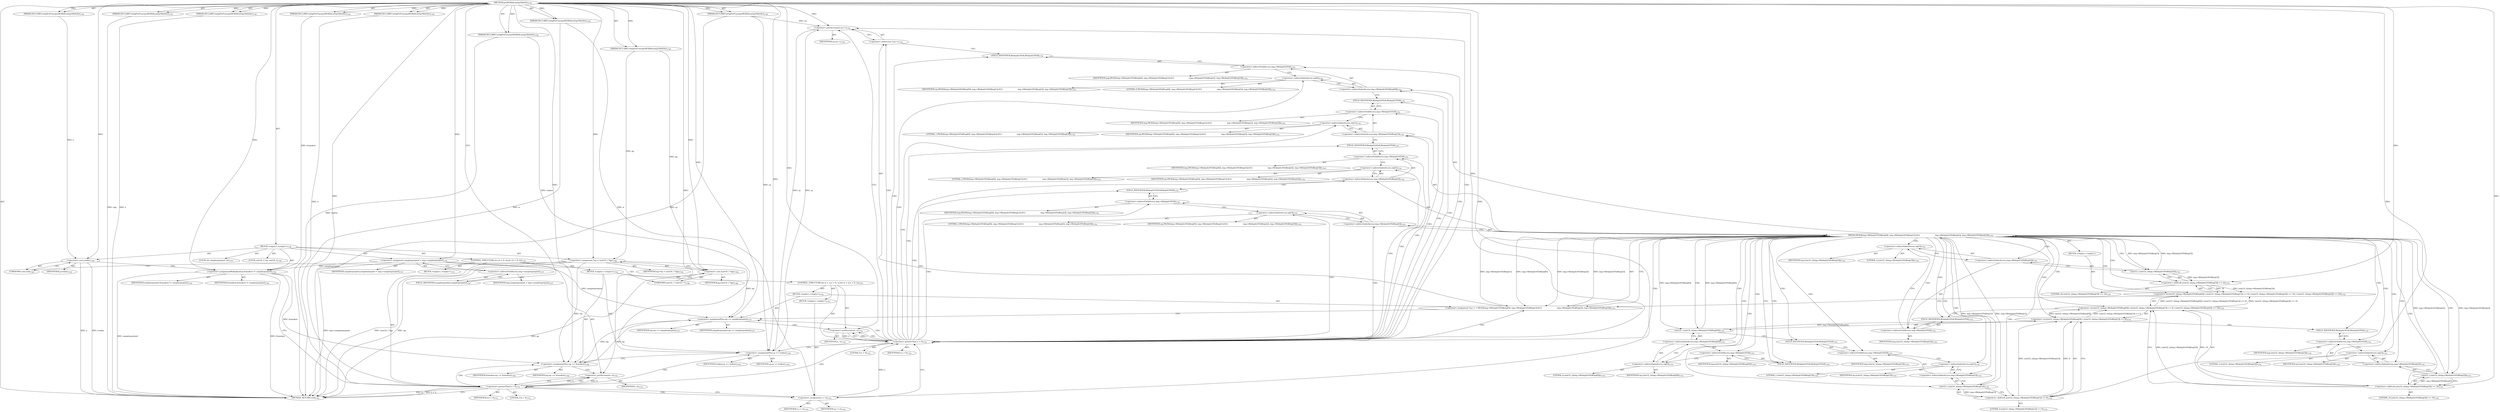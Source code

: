 digraph "putRGBAAcontig16bittile" {  
"51848" [label = <(METHOD,putRGBAAcontig16bittile)<SUB>1745</SUB>> ]
"51849" [label = <(PARAM,DECLAREContigPutFunc(putRGBAAcontig16bittile))<SUB>1745</SUB>> ]
"51850" [label = <(PARAM,DECLAREContigPutFunc(putRGBAAcontig16bittile))<SUB>1745</SUB>> ]
"51851" [label = <(PARAM,DECLAREContigPutFunc(putRGBAAcontig16bittile))<SUB>1745</SUB>> ]
"51852" [label = <(PARAM,DECLAREContigPutFunc(putRGBAAcontig16bittile))<SUB>1745</SUB>> ]
"51853" [label = <(PARAM,DECLAREContigPutFunc(putRGBAAcontig16bittile))<SUB>1745</SUB>> ]
"51854" [label = <(PARAM,DECLAREContigPutFunc(putRGBAAcontig16bittile))<SUB>1745</SUB>> ]
"51855" [label = <(PARAM,DECLAREContigPutFunc(putRGBAAcontig16bittile))<SUB>1745</SUB>> ]
"51856" [label = <(PARAM,DECLAREContigPutFunc(putRGBAAcontig16bittile))<SUB>1745</SUB>> ]
"51857" [label = <(PARAM,DECLAREContigPutFunc(putRGBAAcontig16bittile))<SUB>1745</SUB>> ]
"51858" [label = <(BLOCK,&lt;empty&gt;,&lt;empty&gt;)<SUB>1746</SUB>> ]
"51859" [label = <(LOCAL,int samplesperpixel: int)<SUB>1747</SUB>> ]
"51860" [label = <(&lt;operator&gt;.assignment,samplesperpixel = img-&gt;samplesperpixel)<SUB>1747</SUB>> ]
"51861" [label = <(IDENTIFIER,samplesperpixel,samplesperpixel = img-&gt;samplesperpixel)<SUB>1747</SUB>> ]
"51862" [label = <(&lt;operator&gt;.indirectFieldAccess,img-&gt;samplesperpixel)<SUB>1747</SUB>> ]
"51863" [label = <(IDENTIFIER,img,samplesperpixel = img-&gt;samplesperpixel)<SUB>1747</SUB>> ]
"51864" [label = <(FIELD_IDENTIFIER,samplesperpixel,samplesperpixel)<SUB>1747</SUB>> ]
"51865" [label = <(LOCAL,uint16_t* wp: uint16_t)<SUB>1748</SUB>> ]
"51866" [label = <(&lt;operator&gt;.assignment,*wp = (uint16_t *)pp)<SUB>1748</SUB>> ]
"51867" [label = <(IDENTIFIER,wp,*wp = (uint16_t *)pp)<SUB>1748</SUB>> ]
"51868" [label = <(&lt;operator&gt;.cast,(uint16_t *)pp)<SUB>1748</SUB>> ]
"51869" [label = <(UNKNOWN,uint16_t *,uint16_t *)<SUB>1748</SUB>> ]
"51870" [label = <(IDENTIFIER,pp,(uint16_t *)pp)<SUB>1748</SUB>> ]
"51871" [label = <(&lt;operator&gt;.cast,(void)y)<SUB>1749</SUB>> ]
"51872" [label = <(UNKNOWN,void,void)<SUB>1749</SUB>> ]
"51873" [label = <(IDENTIFIER,y,(void)y)<SUB>1749</SUB>> ]
"51874" [label = <(&lt;operator&gt;.assignmentMultiplication,fromskew *= samplesperpixel)<SUB>1750</SUB>> ]
"51875" [label = <(IDENTIFIER,fromskew,fromskew *= samplesperpixel)<SUB>1750</SUB>> ]
"51876" [label = <(IDENTIFIER,samplesperpixel,fromskew *= samplesperpixel)<SUB>1750</SUB>> ]
"51877" [label = <(CONTROL_STRUCTURE,for (;h &gt; 0;--h),for (;h &gt; 0;--h))<SUB>1751</SUB>> ]
"51878" [label = <(BLOCK,&lt;empty&gt;,&lt;empty&gt;)<SUB>1751</SUB>> ]
"51879" [label = <(&lt;operator&gt;.greaterThan,h &gt; 0)<SUB>1751</SUB>> ]
"51880" [label = <(IDENTIFIER,h,h &gt; 0)<SUB>1751</SUB>> ]
"51881" [label = <(LITERAL,0,h &gt; 0)<SUB>1751</SUB>> ]
"51882" [label = <(&lt;operator&gt;.preDecrement,--h)<SUB>1751</SUB>> ]
"51883" [label = <(IDENTIFIER,h,--h)<SUB>1751</SUB>> ]
"51884" [label = <(BLOCK,&lt;empty&gt;,&lt;empty&gt;)<SUB>1752</SUB>> ]
"51885" [label = <(CONTROL_STRUCTURE,for (x = w;x &gt; 0;--x),for (x = w;x &gt; 0;--x))<SUB>1753</SUB>> ]
"51886" [label = <(BLOCK,&lt;empty&gt;,&lt;empty&gt;)<SUB>1753</SUB>> ]
"51887" [label = <(&lt;operator&gt;.assignment,x = w)<SUB>1753</SUB>> ]
"51888" [label = <(IDENTIFIER,x,x = w)<SUB>1753</SUB>> ]
"51889" [label = <(IDENTIFIER,w,x = w)<SUB>1753</SUB>> ]
"51890" [label = <(&lt;operator&gt;.greaterThan,x &gt; 0)<SUB>1753</SUB>> ]
"51891" [label = <(IDENTIFIER,x,x &gt; 0)<SUB>1753</SUB>> ]
"51892" [label = <(LITERAL,0,x &gt; 0)<SUB>1753</SUB>> ]
"51893" [label = <(&lt;operator&gt;.preDecrement,--x)<SUB>1753</SUB>> ]
"51894" [label = <(IDENTIFIER,x,--x)<SUB>1753</SUB>> ]
"51895" [label = <(BLOCK,&lt;empty&gt;,&lt;empty&gt;)<SUB>1754</SUB>> ]
"51896" [label = <(&lt;operator&gt;.assignment,*cp++ = PACK4(img-&gt;Bitdepth16To8[wp[0]], img-&gt;Bitdepth16To8[wp[1]],\012                          img-&gt;Bitdepth16To8[wp[2]], img-&gt;Bitdepth16To8[wp[3]]))<SUB>1755</SUB>> ]
"51897" [label = <(&lt;operator&gt;.indirection,*cp++)<SUB>1755</SUB>> ]
"51898" [label = <(&lt;operator&gt;.postIncrement,cp++)<SUB>1755</SUB>> ]
"51899" [label = <(IDENTIFIER,cp,cp++)<SUB>1755</SUB>> ]
"51900" [label = <(PACK4,PACK4(img-&gt;Bitdepth16To8[wp[0]], img-&gt;Bitdepth16To8[wp[1]],\012                          img-&gt;Bitdepth16To8[wp[2]], img-&gt;Bitdepth16To8[wp[3]]))<SUB>1755</SUB>> ]
"51901" [label = <(&lt;operator&gt;.indirectIndexAccess,img-&gt;Bitdepth16To8[wp[0]])<SUB>1755</SUB>> ]
"51902" [label = <(&lt;operator&gt;.indirectFieldAccess,img-&gt;Bitdepth16To8)<SUB>1755</SUB>> ]
"51903" [label = <(IDENTIFIER,img,PACK4(img-&gt;Bitdepth16To8[wp[0]], img-&gt;Bitdepth16To8[wp[1]],\012                          img-&gt;Bitdepth16To8[wp[2]], img-&gt;Bitdepth16To8[wp[3]]))<SUB>1755</SUB>> ]
"51904" [label = <(FIELD_IDENTIFIER,Bitdepth16To8,Bitdepth16To8)<SUB>1755</SUB>> ]
"51905" [label = <(&lt;operator&gt;.indirectIndexAccess,wp[0])<SUB>1755</SUB>> ]
"51906" [label = <(IDENTIFIER,wp,PACK4(img-&gt;Bitdepth16To8[wp[0]], img-&gt;Bitdepth16To8[wp[1]],\012                          img-&gt;Bitdepth16To8[wp[2]], img-&gt;Bitdepth16To8[wp[3]]))<SUB>1755</SUB>> ]
"51907" [label = <(LITERAL,0,PACK4(img-&gt;Bitdepth16To8[wp[0]], img-&gt;Bitdepth16To8[wp[1]],\012                          img-&gt;Bitdepth16To8[wp[2]], img-&gt;Bitdepth16To8[wp[3]]))<SUB>1755</SUB>> ]
"51908" [label = <(&lt;operator&gt;.indirectIndexAccess,img-&gt;Bitdepth16To8[wp[1]])<SUB>1755</SUB>> ]
"51909" [label = <(&lt;operator&gt;.indirectFieldAccess,img-&gt;Bitdepth16To8)<SUB>1755</SUB>> ]
"51910" [label = <(IDENTIFIER,img,PACK4(img-&gt;Bitdepth16To8[wp[0]], img-&gt;Bitdepth16To8[wp[1]],\012                          img-&gt;Bitdepth16To8[wp[2]], img-&gt;Bitdepth16To8[wp[3]]))<SUB>1755</SUB>> ]
"51911" [label = <(FIELD_IDENTIFIER,Bitdepth16To8,Bitdepth16To8)<SUB>1755</SUB>> ]
"51912" [label = <(&lt;operator&gt;.indirectIndexAccess,wp[1])<SUB>1755</SUB>> ]
"51913" [label = <(IDENTIFIER,wp,PACK4(img-&gt;Bitdepth16To8[wp[0]], img-&gt;Bitdepth16To8[wp[1]],\012                          img-&gt;Bitdepth16To8[wp[2]], img-&gt;Bitdepth16To8[wp[3]]))<SUB>1755</SUB>> ]
"51914" [label = <(LITERAL,1,PACK4(img-&gt;Bitdepth16To8[wp[0]], img-&gt;Bitdepth16To8[wp[1]],\012                          img-&gt;Bitdepth16To8[wp[2]], img-&gt;Bitdepth16To8[wp[3]]))<SUB>1755</SUB>> ]
"51915" [label = <(&lt;operator&gt;.indirectIndexAccess,img-&gt;Bitdepth16To8[wp[2]])<SUB>1755</SUB>> ]
"51916" [label = <(&lt;operator&gt;.indirectFieldAccess,img-&gt;Bitdepth16To8)<SUB>1755</SUB>> ]
"51917" [label = <(IDENTIFIER,img,PACK4(img-&gt;Bitdepth16To8[wp[0]], img-&gt;Bitdepth16To8[wp[1]],\012                          img-&gt;Bitdepth16To8[wp[2]], img-&gt;Bitdepth16To8[wp[3]]))<SUB>1755</SUB>> ]
"51918" [label = <(FIELD_IDENTIFIER,Bitdepth16To8,Bitdepth16To8)<SUB>1755</SUB>> ]
"51919" [label = <(&lt;operator&gt;.indirectIndexAccess,wp[2])<SUB>1755</SUB>> ]
"51920" [label = <(IDENTIFIER,wp,PACK4(img-&gt;Bitdepth16To8[wp[0]], img-&gt;Bitdepth16To8[wp[1]],\012                          img-&gt;Bitdepth16To8[wp[2]], img-&gt;Bitdepth16To8[wp[3]]))<SUB>1755</SUB>> ]
"51921" [label = <(LITERAL,2,PACK4(img-&gt;Bitdepth16To8[wp[0]], img-&gt;Bitdepth16To8[wp[1]],\012                          img-&gt;Bitdepth16To8[wp[2]], img-&gt;Bitdepth16To8[wp[3]]))<SUB>1755</SUB>> ]
"51922" [label = <(&lt;operator&gt;.indirectIndexAccess,img-&gt;Bitdepth16To8[wp[3]])<SUB>1755</SUB>> ]
"51923" [label = <(&lt;operator&gt;.indirectFieldAccess,img-&gt;Bitdepth16To8)<SUB>1755</SUB>> ]
"51924" [label = <(IDENTIFIER,img,PACK4(img-&gt;Bitdepth16To8[wp[0]], img-&gt;Bitdepth16To8[wp[1]],\012                          img-&gt;Bitdepth16To8[wp[2]], img-&gt;Bitdepth16To8[wp[3]]))<SUB>1755</SUB>> ]
"51925" [label = <(FIELD_IDENTIFIER,Bitdepth16To8,Bitdepth16To8)<SUB>1755</SUB>> ]
"51926" [label = <(&lt;operator&gt;.indirectIndexAccess,wp[3])<SUB>1755</SUB>> ]
"51927" [label = <(IDENTIFIER,wp,PACK4(img-&gt;Bitdepth16To8[wp[0]], img-&gt;Bitdepth16To8[wp[1]],\012                          img-&gt;Bitdepth16To8[wp[2]], img-&gt;Bitdepth16To8[wp[3]]))<SUB>1755</SUB>> ]
"51928" [label = <(LITERAL,3,PACK4(img-&gt;Bitdepth16To8[wp[0]], img-&gt;Bitdepth16To8[wp[1]],\012                          img-&gt;Bitdepth16To8[wp[2]], img-&gt;Bitdepth16To8[wp[3]]))<SUB>1755</SUB>> ]
"51929" [label = <(BLOCK,&lt;empty&gt;,&lt;empty&gt;)> ]
"51930" [label = <(&lt;operator&gt;.or,(uint32_t)(img-&gt;Bitdepth16To8[wp[0]]) | ((uint32_t)(img-&gt;Bitdepth16To8[wp[1]]) &lt;&lt; 8) | ((uint32_t)(img-&gt;Bitdepth16To8[wp[2]]) &lt;&lt; 16) | ((uint32_t)(img-&gt;Bitdepth16To8[wp[3]]) &lt;&lt; 24))<SUB>1755</SUB>> ]
"51931" [label = <(&lt;operator&gt;.or,(uint32_t)(img-&gt;Bitdepth16To8[wp[0]]) | ((uint32_t)(img-&gt;Bitdepth16To8[wp[1]]) &lt;&lt; 8) | ((uint32_t)(img-&gt;Bitdepth16To8[wp[2]]) &lt;&lt; 16))<SUB>1755</SUB>> ]
"51932" [label = <(&lt;operator&gt;.or,(uint32_t)(img-&gt;Bitdepth16To8[wp[0]]) | ((uint32_t)(img-&gt;Bitdepth16To8[wp[1]]) &lt;&lt; 8))<SUB>1755</SUB>> ]
"51933" [label = <(uint32_t,(uint32_t)(img-&gt;Bitdepth16To8[wp[0]]))<SUB>1755</SUB>> ]
"51934" [label = <(&lt;operator&gt;.indirectIndexAccess,img-&gt;Bitdepth16To8[wp[0]])<SUB>1755</SUB>> ]
"51935" [label = <(&lt;operator&gt;.indirectFieldAccess,img-&gt;Bitdepth16To8)<SUB>1755</SUB>> ]
"51936" [label = <(IDENTIFIER,img,(uint32_t)(img-&gt;Bitdepth16To8[wp[0]]))<SUB>1755</SUB>> ]
"51937" [label = <(FIELD_IDENTIFIER,Bitdepth16To8,Bitdepth16To8)<SUB>1755</SUB>> ]
"51938" [label = <(&lt;operator&gt;.indirectIndexAccess,wp[0])<SUB>1755</SUB>> ]
"51939" [label = <(IDENTIFIER,wp,(uint32_t)(img-&gt;Bitdepth16To8[wp[0]]))<SUB>1755</SUB>> ]
"51940" [label = <(LITERAL,0,(uint32_t)(img-&gt;Bitdepth16To8[wp[0]]))<SUB>1755</SUB>> ]
"51941" [label = <(&lt;operator&gt;.shiftLeft,(uint32_t)(img-&gt;Bitdepth16To8[wp[1]]) &lt;&lt; 8)<SUB>1755</SUB>> ]
"51942" [label = <(uint32_t,(uint32_t)(img-&gt;Bitdepth16To8[wp[1]]))<SUB>1755</SUB>> ]
"51943" [label = <(&lt;operator&gt;.indirectIndexAccess,img-&gt;Bitdepth16To8[wp[1]])<SUB>1755</SUB>> ]
"51944" [label = <(&lt;operator&gt;.indirectFieldAccess,img-&gt;Bitdepth16To8)<SUB>1755</SUB>> ]
"51945" [label = <(IDENTIFIER,img,(uint32_t)(img-&gt;Bitdepth16To8[wp[1]]))<SUB>1755</SUB>> ]
"51946" [label = <(FIELD_IDENTIFIER,Bitdepth16To8,Bitdepth16To8)<SUB>1755</SUB>> ]
"51947" [label = <(&lt;operator&gt;.indirectIndexAccess,wp[1])<SUB>1755</SUB>> ]
"51948" [label = <(IDENTIFIER,wp,(uint32_t)(img-&gt;Bitdepth16To8[wp[1]]))<SUB>1755</SUB>> ]
"51949" [label = <(LITERAL,1,(uint32_t)(img-&gt;Bitdepth16To8[wp[1]]))<SUB>1755</SUB>> ]
"51950" [label = <(LITERAL,8,(uint32_t)(img-&gt;Bitdepth16To8[wp[1]]) &lt;&lt; 8)<SUB>1755</SUB>> ]
"51951" [label = <(&lt;operator&gt;.shiftLeft,(uint32_t)(img-&gt;Bitdepth16To8[wp[2]]) &lt;&lt; 16)<SUB>1755</SUB>> ]
"51952" [label = <(uint32_t,(uint32_t)(img-&gt;Bitdepth16To8[wp[2]]))<SUB>1755</SUB>> ]
"51953" [label = <(&lt;operator&gt;.indirectIndexAccess,img-&gt;Bitdepth16To8[wp[2]])<SUB>1755</SUB>> ]
"51954" [label = <(&lt;operator&gt;.indirectFieldAccess,img-&gt;Bitdepth16To8)<SUB>1755</SUB>> ]
"51955" [label = <(IDENTIFIER,img,(uint32_t)(img-&gt;Bitdepth16To8[wp[2]]))<SUB>1755</SUB>> ]
"51956" [label = <(FIELD_IDENTIFIER,Bitdepth16To8,Bitdepth16To8)<SUB>1755</SUB>> ]
"51957" [label = <(&lt;operator&gt;.indirectIndexAccess,wp[2])<SUB>1755</SUB>> ]
"51958" [label = <(IDENTIFIER,wp,(uint32_t)(img-&gt;Bitdepth16To8[wp[2]]))<SUB>1755</SUB>> ]
"51959" [label = <(LITERAL,2,(uint32_t)(img-&gt;Bitdepth16To8[wp[2]]))<SUB>1755</SUB>> ]
"51960" [label = <(LITERAL,16,(uint32_t)(img-&gt;Bitdepth16To8[wp[2]]) &lt;&lt; 16)<SUB>1755</SUB>> ]
"51961" [label = <(&lt;operator&gt;.shiftLeft,(uint32_t)(img-&gt;Bitdepth16To8[wp[3]]) &lt;&lt; 24)<SUB>1755</SUB>> ]
"51962" [label = <(uint32_t,(uint32_t)(img-&gt;Bitdepth16To8[wp[3]]))<SUB>1755</SUB>> ]
"51963" [label = <(&lt;operator&gt;.indirectIndexAccess,img-&gt;Bitdepth16To8[wp[3]])<SUB>1755</SUB>> ]
"51964" [label = <(&lt;operator&gt;.indirectFieldAccess,img-&gt;Bitdepth16To8)<SUB>1755</SUB>> ]
"51965" [label = <(IDENTIFIER,img,(uint32_t)(img-&gt;Bitdepth16To8[wp[3]]))<SUB>1755</SUB>> ]
"51966" [label = <(FIELD_IDENTIFIER,Bitdepth16To8,Bitdepth16To8)<SUB>1755</SUB>> ]
"51967" [label = <(&lt;operator&gt;.indirectIndexAccess,wp[3])<SUB>1755</SUB>> ]
"51968" [label = <(IDENTIFIER,wp,(uint32_t)(img-&gt;Bitdepth16To8[wp[3]]))<SUB>1755</SUB>> ]
"51969" [label = <(LITERAL,3,(uint32_t)(img-&gt;Bitdepth16To8[wp[3]]))<SUB>1755</SUB>> ]
"51970" [label = <(LITERAL,24,(uint32_t)(img-&gt;Bitdepth16To8[wp[3]]) &lt;&lt; 24)<SUB>1755</SUB>> ]
"51971" [label = <(&lt;operator&gt;.assignmentPlus,wp += samplesperpixel)<SUB>1757</SUB>> ]
"51972" [label = <(IDENTIFIER,wp,wp += samplesperpixel)<SUB>1757</SUB>> ]
"51973" [label = <(IDENTIFIER,samplesperpixel,wp += samplesperpixel)<SUB>1757</SUB>> ]
"51974" [label = <(&lt;operator&gt;.assignmentPlus,cp += toskew)<SUB>1759</SUB>> ]
"51975" [label = <(IDENTIFIER,cp,cp += toskew)<SUB>1759</SUB>> ]
"51976" [label = <(IDENTIFIER,toskew,cp += toskew)<SUB>1759</SUB>> ]
"51977" [label = <(&lt;operator&gt;.assignmentPlus,wp += fromskew)<SUB>1760</SUB>> ]
"51978" [label = <(IDENTIFIER,wp,wp += fromskew)<SUB>1760</SUB>> ]
"51979" [label = <(IDENTIFIER,fromskew,wp += fromskew)<SUB>1760</SUB>> ]
"51980" [label = <(METHOD_RETURN,void)<SUB>1745</SUB>> ]
  "51848" -> "51849"  [ label = "AST: "] 
  "51848" -> "51850"  [ label = "AST: "] 
  "51848" -> "51851"  [ label = "AST: "] 
  "51848" -> "51852"  [ label = "AST: "] 
  "51848" -> "51853"  [ label = "AST: "] 
  "51848" -> "51854"  [ label = "AST: "] 
  "51848" -> "51855"  [ label = "AST: "] 
  "51848" -> "51856"  [ label = "AST: "] 
  "51848" -> "51857"  [ label = "AST: "] 
  "51848" -> "51858"  [ label = "AST: "] 
  "51848" -> "51980"  [ label = "AST: "] 
  "51858" -> "51859"  [ label = "AST: "] 
  "51858" -> "51860"  [ label = "AST: "] 
  "51858" -> "51865"  [ label = "AST: "] 
  "51858" -> "51866"  [ label = "AST: "] 
  "51858" -> "51871"  [ label = "AST: "] 
  "51858" -> "51874"  [ label = "AST: "] 
  "51858" -> "51877"  [ label = "AST: "] 
  "51860" -> "51861"  [ label = "AST: "] 
  "51860" -> "51862"  [ label = "AST: "] 
  "51862" -> "51863"  [ label = "AST: "] 
  "51862" -> "51864"  [ label = "AST: "] 
  "51866" -> "51867"  [ label = "AST: "] 
  "51866" -> "51868"  [ label = "AST: "] 
  "51868" -> "51869"  [ label = "AST: "] 
  "51868" -> "51870"  [ label = "AST: "] 
  "51871" -> "51872"  [ label = "AST: "] 
  "51871" -> "51873"  [ label = "AST: "] 
  "51874" -> "51875"  [ label = "AST: "] 
  "51874" -> "51876"  [ label = "AST: "] 
  "51877" -> "51878"  [ label = "AST: "] 
  "51877" -> "51879"  [ label = "AST: "] 
  "51877" -> "51882"  [ label = "AST: "] 
  "51877" -> "51884"  [ label = "AST: "] 
  "51879" -> "51880"  [ label = "AST: "] 
  "51879" -> "51881"  [ label = "AST: "] 
  "51882" -> "51883"  [ label = "AST: "] 
  "51884" -> "51885"  [ label = "AST: "] 
  "51884" -> "51974"  [ label = "AST: "] 
  "51884" -> "51977"  [ label = "AST: "] 
  "51885" -> "51886"  [ label = "AST: "] 
  "51885" -> "51890"  [ label = "AST: "] 
  "51885" -> "51893"  [ label = "AST: "] 
  "51885" -> "51895"  [ label = "AST: "] 
  "51886" -> "51887"  [ label = "AST: "] 
  "51887" -> "51888"  [ label = "AST: "] 
  "51887" -> "51889"  [ label = "AST: "] 
  "51890" -> "51891"  [ label = "AST: "] 
  "51890" -> "51892"  [ label = "AST: "] 
  "51893" -> "51894"  [ label = "AST: "] 
  "51895" -> "51896"  [ label = "AST: "] 
  "51895" -> "51971"  [ label = "AST: "] 
  "51896" -> "51897"  [ label = "AST: "] 
  "51896" -> "51900"  [ label = "AST: "] 
  "51897" -> "51898"  [ label = "AST: "] 
  "51898" -> "51899"  [ label = "AST: "] 
  "51900" -> "51901"  [ label = "AST: "] 
  "51900" -> "51908"  [ label = "AST: "] 
  "51900" -> "51915"  [ label = "AST: "] 
  "51900" -> "51922"  [ label = "AST: "] 
  "51900" -> "51929"  [ label = "AST: "] 
  "51901" -> "51902"  [ label = "AST: "] 
  "51901" -> "51905"  [ label = "AST: "] 
  "51902" -> "51903"  [ label = "AST: "] 
  "51902" -> "51904"  [ label = "AST: "] 
  "51905" -> "51906"  [ label = "AST: "] 
  "51905" -> "51907"  [ label = "AST: "] 
  "51908" -> "51909"  [ label = "AST: "] 
  "51908" -> "51912"  [ label = "AST: "] 
  "51909" -> "51910"  [ label = "AST: "] 
  "51909" -> "51911"  [ label = "AST: "] 
  "51912" -> "51913"  [ label = "AST: "] 
  "51912" -> "51914"  [ label = "AST: "] 
  "51915" -> "51916"  [ label = "AST: "] 
  "51915" -> "51919"  [ label = "AST: "] 
  "51916" -> "51917"  [ label = "AST: "] 
  "51916" -> "51918"  [ label = "AST: "] 
  "51919" -> "51920"  [ label = "AST: "] 
  "51919" -> "51921"  [ label = "AST: "] 
  "51922" -> "51923"  [ label = "AST: "] 
  "51922" -> "51926"  [ label = "AST: "] 
  "51923" -> "51924"  [ label = "AST: "] 
  "51923" -> "51925"  [ label = "AST: "] 
  "51926" -> "51927"  [ label = "AST: "] 
  "51926" -> "51928"  [ label = "AST: "] 
  "51929" -> "51930"  [ label = "AST: "] 
  "51930" -> "51931"  [ label = "AST: "] 
  "51930" -> "51961"  [ label = "AST: "] 
  "51931" -> "51932"  [ label = "AST: "] 
  "51931" -> "51951"  [ label = "AST: "] 
  "51932" -> "51933"  [ label = "AST: "] 
  "51932" -> "51941"  [ label = "AST: "] 
  "51933" -> "51934"  [ label = "AST: "] 
  "51934" -> "51935"  [ label = "AST: "] 
  "51934" -> "51938"  [ label = "AST: "] 
  "51935" -> "51936"  [ label = "AST: "] 
  "51935" -> "51937"  [ label = "AST: "] 
  "51938" -> "51939"  [ label = "AST: "] 
  "51938" -> "51940"  [ label = "AST: "] 
  "51941" -> "51942"  [ label = "AST: "] 
  "51941" -> "51950"  [ label = "AST: "] 
  "51942" -> "51943"  [ label = "AST: "] 
  "51943" -> "51944"  [ label = "AST: "] 
  "51943" -> "51947"  [ label = "AST: "] 
  "51944" -> "51945"  [ label = "AST: "] 
  "51944" -> "51946"  [ label = "AST: "] 
  "51947" -> "51948"  [ label = "AST: "] 
  "51947" -> "51949"  [ label = "AST: "] 
  "51951" -> "51952"  [ label = "AST: "] 
  "51951" -> "51960"  [ label = "AST: "] 
  "51952" -> "51953"  [ label = "AST: "] 
  "51953" -> "51954"  [ label = "AST: "] 
  "51953" -> "51957"  [ label = "AST: "] 
  "51954" -> "51955"  [ label = "AST: "] 
  "51954" -> "51956"  [ label = "AST: "] 
  "51957" -> "51958"  [ label = "AST: "] 
  "51957" -> "51959"  [ label = "AST: "] 
  "51961" -> "51962"  [ label = "AST: "] 
  "51961" -> "51970"  [ label = "AST: "] 
  "51962" -> "51963"  [ label = "AST: "] 
  "51963" -> "51964"  [ label = "AST: "] 
  "51963" -> "51967"  [ label = "AST: "] 
  "51964" -> "51965"  [ label = "AST: "] 
  "51964" -> "51966"  [ label = "AST: "] 
  "51967" -> "51968"  [ label = "AST: "] 
  "51967" -> "51969"  [ label = "AST: "] 
  "51971" -> "51972"  [ label = "AST: "] 
  "51971" -> "51973"  [ label = "AST: "] 
  "51974" -> "51975"  [ label = "AST: "] 
  "51974" -> "51976"  [ label = "AST: "] 
  "51977" -> "51978"  [ label = "AST: "] 
  "51977" -> "51979"  [ label = "AST: "] 
  "51860" -> "51869"  [ label = "CFG: "] 
  "51866" -> "51872"  [ label = "CFG: "] 
  "51871" -> "51874"  [ label = "CFG: "] 
  "51874" -> "51879"  [ label = "CFG: "] 
  "51862" -> "51860"  [ label = "CFG: "] 
  "51868" -> "51866"  [ label = "CFG: "] 
  "51872" -> "51871"  [ label = "CFG: "] 
  "51879" -> "51980"  [ label = "CFG: "] 
  "51879" -> "51887"  [ label = "CFG: "] 
  "51882" -> "51879"  [ label = "CFG: "] 
  "51864" -> "51862"  [ label = "CFG: "] 
  "51869" -> "51868"  [ label = "CFG: "] 
  "51974" -> "51977"  [ label = "CFG: "] 
  "51977" -> "51882"  [ label = "CFG: "] 
  "51890" -> "51898"  [ label = "CFG: "] 
  "51890" -> "51974"  [ label = "CFG: "] 
  "51893" -> "51890"  [ label = "CFG: "] 
  "51887" -> "51890"  [ label = "CFG: "] 
  "51896" -> "51971"  [ label = "CFG: "] 
  "51971" -> "51893"  [ label = "CFG: "] 
  "51897" -> "51904"  [ label = "CFG: "] 
  "51900" -> "51896"  [ label = "CFG: "] 
  "51900" -> "51937"  [ label = "CFG: "] 
  "51898" -> "51897"  [ label = "CFG: "] 
  "51901" -> "51911"  [ label = "CFG: "] 
  "51908" -> "51918"  [ label = "CFG: "] 
  "51915" -> "51925"  [ label = "CFG: "] 
  "51922" -> "51900"  [ label = "CFG: "] 
  "51902" -> "51905"  [ label = "CFG: "] 
  "51905" -> "51901"  [ label = "CFG: "] 
  "51909" -> "51912"  [ label = "CFG: "] 
  "51912" -> "51908"  [ label = "CFG: "] 
  "51916" -> "51919"  [ label = "CFG: "] 
  "51919" -> "51915"  [ label = "CFG: "] 
  "51923" -> "51926"  [ label = "CFG: "] 
  "51926" -> "51922"  [ label = "CFG: "] 
  "51930" -> "51896"  [ label = "CFG: "] 
  "51904" -> "51902"  [ label = "CFG: "] 
  "51911" -> "51909"  [ label = "CFG: "] 
  "51918" -> "51916"  [ label = "CFG: "] 
  "51925" -> "51923"  [ label = "CFG: "] 
  "51931" -> "51966"  [ label = "CFG: "] 
  "51961" -> "51930"  [ label = "CFG: "] 
  "51932" -> "51956"  [ label = "CFG: "] 
  "51951" -> "51931"  [ label = "CFG: "] 
  "51962" -> "51961"  [ label = "CFG: "] 
  "51933" -> "51946"  [ label = "CFG: "] 
  "51941" -> "51932"  [ label = "CFG: "] 
  "51952" -> "51951"  [ label = "CFG: "] 
  "51963" -> "51962"  [ label = "CFG: "] 
  "51934" -> "51933"  [ label = "CFG: "] 
  "51942" -> "51941"  [ label = "CFG: "] 
  "51953" -> "51952"  [ label = "CFG: "] 
  "51964" -> "51967"  [ label = "CFG: "] 
  "51967" -> "51963"  [ label = "CFG: "] 
  "51935" -> "51938"  [ label = "CFG: "] 
  "51938" -> "51934"  [ label = "CFG: "] 
  "51943" -> "51942"  [ label = "CFG: "] 
  "51954" -> "51957"  [ label = "CFG: "] 
  "51957" -> "51953"  [ label = "CFG: "] 
  "51966" -> "51964"  [ label = "CFG: "] 
  "51937" -> "51935"  [ label = "CFG: "] 
  "51944" -> "51947"  [ label = "CFG: "] 
  "51947" -> "51943"  [ label = "CFG: "] 
  "51956" -> "51954"  [ label = "CFG: "] 
  "51946" -> "51944"  [ label = "CFG: "] 
  "51848" -> "51864"  [ label = "CFG: "] 
  "51849" -> "51980"  [ label = "DDG: img"] 
  "51850" -> "51980"  [ label = "DDG: cp"] 
  "51851" -> "51980"  [ label = "DDG: x"] 
  "51853" -> "51980"  [ label = "DDG: w"] 
  "51856" -> "51980"  [ label = "DDG: toskew"] 
  "51860" -> "51980"  [ label = "DDG: img-&gt;samplesperpixel"] 
  "51866" -> "51980"  [ label = "DDG: wp"] 
  "51868" -> "51980"  [ label = "DDG: pp"] 
  "51866" -> "51980"  [ label = "DDG: (uint16_t *)pp"] 
  "51871" -> "51980"  [ label = "DDG: y"] 
  "51871" -> "51980"  [ label = "DDG: (void)y"] 
  "51874" -> "51980"  [ label = "DDG: fromskew"] 
  "51874" -> "51980"  [ label = "DDG: samplesperpixel"] 
  "51879" -> "51980"  [ label = "DDG: h"] 
  "51879" -> "51980"  [ label = "DDG: h &gt; 0"] 
  "51848" -> "51849"  [ label = "DDG: "] 
  "51848" -> "51850"  [ label = "DDG: "] 
  "51848" -> "51851"  [ label = "DDG: "] 
  "51848" -> "51852"  [ label = "DDG: "] 
  "51848" -> "51853"  [ label = "DDG: "] 
  "51848" -> "51854"  [ label = "DDG: "] 
  "51848" -> "51855"  [ label = "DDG: "] 
  "51848" -> "51856"  [ label = "DDG: "] 
  "51848" -> "51857"  [ label = "DDG: "] 
  "51857" -> "51866"  [ label = "DDG: pp"] 
  "51848" -> "51866"  [ label = "DDG: "] 
  "51852" -> "51871"  [ label = "DDG: y"] 
  "51848" -> "51871"  [ label = "DDG: "] 
  "51860" -> "51874"  [ label = "DDG: samplesperpixel"] 
  "51848" -> "51874"  [ label = "DDG: "] 
  "51848" -> "51860"  [ label = "DDG: "] 
  "51855" -> "51874"  [ label = "DDG: fromskew"] 
  "51857" -> "51868"  [ label = "DDG: pp"] 
  "51848" -> "51868"  [ label = "DDG: "] 
  "51882" -> "51879"  [ label = "DDG: h"] 
  "51854" -> "51879"  [ label = "DDG: h"] 
  "51848" -> "51879"  [ label = "DDG: "] 
  "51879" -> "51882"  [ label = "DDG: h"] 
  "51848" -> "51882"  [ label = "DDG: "] 
  "51856" -> "51974"  [ label = "DDG: toskew"] 
  "51848" -> "51974"  [ label = "DDG: "] 
  "51874" -> "51977"  [ label = "DDG: fromskew"] 
  "51848" -> "51977"  [ label = "DDG: "] 
  "51898" -> "51974"  [ label = "DDG: cp"] 
  "51850" -> "51974"  [ label = "DDG: cp"] 
  "51866" -> "51977"  [ label = "DDG: wp"] 
  "51971" -> "51977"  [ label = "DDG: wp"] 
  "51853" -> "51887"  [ label = "DDG: w"] 
  "51848" -> "51887"  [ label = "DDG: "] 
  "51887" -> "51890"  [ label = "DDG: x"] 
  "51893" -> "51890"  [ label = "DDG: x"] 
  "51848" -> "51890"  [ label = "DDG: "] 
  "51890" -> "51893"  [ label = "DDG: x"] 
  "51848" -> "51893"  [ label = "DDG: "] 
  "51900" -> "51896"  [ label = "DDG: img-&gt;Bitdepth16To8[wp[0]]"] 
  "51900" -> "51896"  [ label = "DDG: img-&gt;Bitdepth16To8[wp[1]]"] 
  "51900" -> "51896"  [ label = "DDG: img-&gt;Bitdepth16To8[wp[2]]"] 
  "51900" -> "51896"  [ label = "DDG: img-&gt;Bitdepth16To8[wp[3]]"] 
  "51848" -> "51971"  [ label = "DDG: "] 
  "51860" -> "51971"  [ label = "DDG: samplesperpixel"] 
  "51866" -> "51971"  [ label = "DDG: wp"] 
  "51977" -> "51971"  [ label = "DDG: wp"] 
  "51933" -> "51900"  [ label = "DDG: img-&gt;Bitdepth16To8[wp[0]]"] 
  "51942" -> "51900"  [ label = "DDG: img-&gt;Bitdepth16To8[wp[1]]"] 
  "51952" -> "51900"  [ label = "DDG: img-&gt;Bitdepth16To8[wp[2]]"] 
  "51962" -> "51900"  [ label = "DDG: img-&gt;Bitdepth16To8[wp[3]]"] 
  "51974" -> "51898"  [ label = "DDG: cp"] 
  "51850" -> "51898"  [ label = "DDG: cp"] 
  "51848" -> "51898"  [ label = "DDG: "] 
  "51931" -> "51930"  [ label = "DDG: (uint32_t)(img-&gt;Bitdepth16To8[wp[0]]) | ((uint32_t)(img-&gt;Bitdepth16To8[wp[1]]) &lt;&lt; 8)"] 
  "51931" -> "51930"  [ label = "DDG: (uint32_t)(img-&gt;Bitdepth16To8[wp[2]]) &lt;&lt; 16"] 
  "51961" -> "51930"  [ label = "DDG: (uint32_t)(img-&gt;Bitdepth16To8[wp[3]])"] 
  "51961" -> "51930"  [ label = "DDG: 24"] 
  "51932" -> "51931"  [ label = "DDG: (uint32_t)(img-&gt;Bitdepth16To8[wp[0]])"] 
  "51932" -> "51931"  [ label = "DDG: (uint32_t)(img-&gt;Bitdepth16To8[wp[1]]) &lt;&lt; 8"] 
  "51951" -> "51931"  [ label = "DDG: (uint32_t)(img-&gt;Bitdepth16To8[wp[2]])"] 
  "51951" -> "51931"  [ label = "DDG: 16"] 
  "51962" -> "51961"  [ label = "DDG: img-&gt;Bitdepth16To8[wp[3]]"] 
  "51848" -> "51961"  [ label = "DDG: "] 
  "51933" -> "51932"  [ label = "DDG: img-&gt;Bitdepth16To8[wp[0]]"] 
  "51941" -> "51932"  [ label = "DDG: (uint32_t)(img-&gt;Bitdepth16To8[wp[1]])"] 
  "51941" -> "51932"  [ label = "DDG: 8"] 
  "51952" -> "51951"  [ label = "DDG: img-&gt;Bitdepth16To8[wp[2]]"] 
  "51848" -> "51951"  [ label = "DDG: "] 
  "51900" -> "51962"  [ label = "DDG: img-&gt;Bitdepth16To8[wp[3]]"] 
  "51900" -> "51933"  [ label = "DDG: img-&gt;Bitdepth16To8[wp[0]]"] 
  "51942" -> "51941"  [ label = "DDG: img-&gt;Bitdepth16To8[wp[1]]"] 
  "51848" -> "51941"  [ label = "DDG: "] 
  "51900" -> "51952"  [ label = "DDG: img-&gt;Bitdepth16To8[wp[2]]"] 
  "51900" -> "51942"  [ label = "DDG: img-&gt;Bitdepth16To8[wp[1]]"] 
  "51879" -> "51890"  [ label = "CDG: "] 
  "51879" -> "51882"  [ label = "CDG: "] 
  "51879" -> "51887"  [ label = "CDG: "] 
  "51879" -> "51977"  [ label = "CDG: "] 
  "51879" -> "51879"  [ label = "CDG: "] 
  "51879" -> "51974"  [ label = "CDG: "] 
  "51890" -> "51912"  [ label = "CDG: "] 
  "51890" -> "51925"  [ label = "CDG: "] 
  "51890" -> "51890"  [ label = "CDG: "] 
  "51890" -> "51918"  [ label = "CDG: "] 
  "51890" -> "51916"  [ label = "CDG: "] 
  "51890" -> "51905"  [ label = "CDG: "] 
  "51890" -> "51926"  [ label = "CDG: "] 
  "51890" -> "51902"  [ label = "CDG: "] 
  "51890" -> "51896"  [ label = "CDG: "] 
  "51890" -> "51919"  [ label = "CDG: "] 
  "51890" -> "51898"  [ label = "CDG: "] 
  "51890" -> "51893"  [ label = "CDG: "] 
  "51890" -> "51922"  [ label = "CDG: "] 
  "51890" -> "51909"  [ label = "CDG: "] 
  "51890" -> "51900"  [ label = "CDG: "] 
  "51890" -> "51904"  [ label = "CDG: "] 
  "51890" -> "51971"  [ label = "CDG: "] 
  "51890" -> "51915"  [ label = "CDG: "] 
  "51890" -> "51911"  [ label = "CDG: "] 
  "51890" -> "51897"  [ label = "CDG: "] 
  "51890" -> "51923"  [ label = "CDG: "] 
  "51890" -> "51901"  [ label = "CDG: "] 
  "51890" -> "51908"  [ label = "CDG: "] 
  "51900" -> "51952"  [ label = "CDG: "] 
  "51900" -> "51933"  [ label = "CDG: "] 
  "51900" -> "51963"  [ label = "CDG: "] 
  "51900" -> "51967"  [ label = "CDG: "] 
  "51900" -> "51935"  [ label = "CDG: "] 
  "51900" -> "51946"  [ label = "CDG: "] 
  "51900" -> "51942"  [ label = "CDG: "] 
  "51900" -> "51932"  [ label = "CDG: "] 
  "51900" -> "51953"  [ label = "CDG: "] 
  "51900" -> "51943"  [ label = "CDG: "] 
  "51900" -> "51941"  [ label = "CDG: "] 
  "51900" -> "51944"  [ label = "CDG: "] 
  "51900" -> "51962"  [ label = "CDG: "] 
  "51900" -> "51951"  [ label = "CDG: "] 
  "51900" -> "51966"  [ label = "CDG: "] 
  "51900" -> "51956"  [ label = "CDG: "] 
  "51900" -> "51938"  [ label = "CDG: "] 
  "51900" -> "51947"  [ label = "CDG: "] 
  "51900" -> "51930"  [ label = "CDG: "] 
  "51900" -> "51937"  [ label = "CDG: "] 
  "51900" -> "51954"  [ label = "CDG: "] 
  "51900" -> "51957"  [ label = "CDG: "] 
  "51900" -> "51964"  [ label = "CDG: "] 
  "51900" -> "51961"  [ label = "CDG: "] 
  "51900" -> "51931"  [ label = "CDG: "] 
  "51900" -> "51934"  [ label = "CDG: "] 
}
